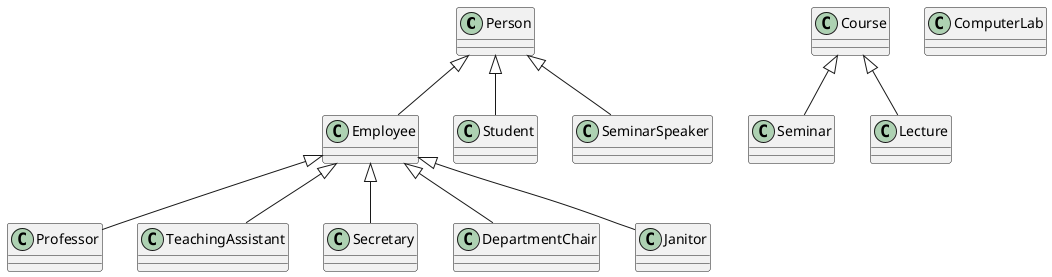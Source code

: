 @startuml

class Person {
}

class Employee {
}

class Student {
}

class Professor {
}

class TeachingAssistant {
}

class Secretary {
}

class DepartmentChair {
}

class Janitor {
}

class SeminarSpeaker {
}

class Course {
}

class Seminar {
}

class Lecture {
}

class ComputerLab {
}

Person <|-- Student
Person <|-- Employee
Person <|-- SeminarSpeaker
Employee <|-- Professor
Employee <|-- TeachingAssistant
Employee <|-- Secretary
Employee <|-- DepartmentChair
Employee <|-- Janitor
Course <|-- Seminar
Course <|-- Lecture

@enduml
